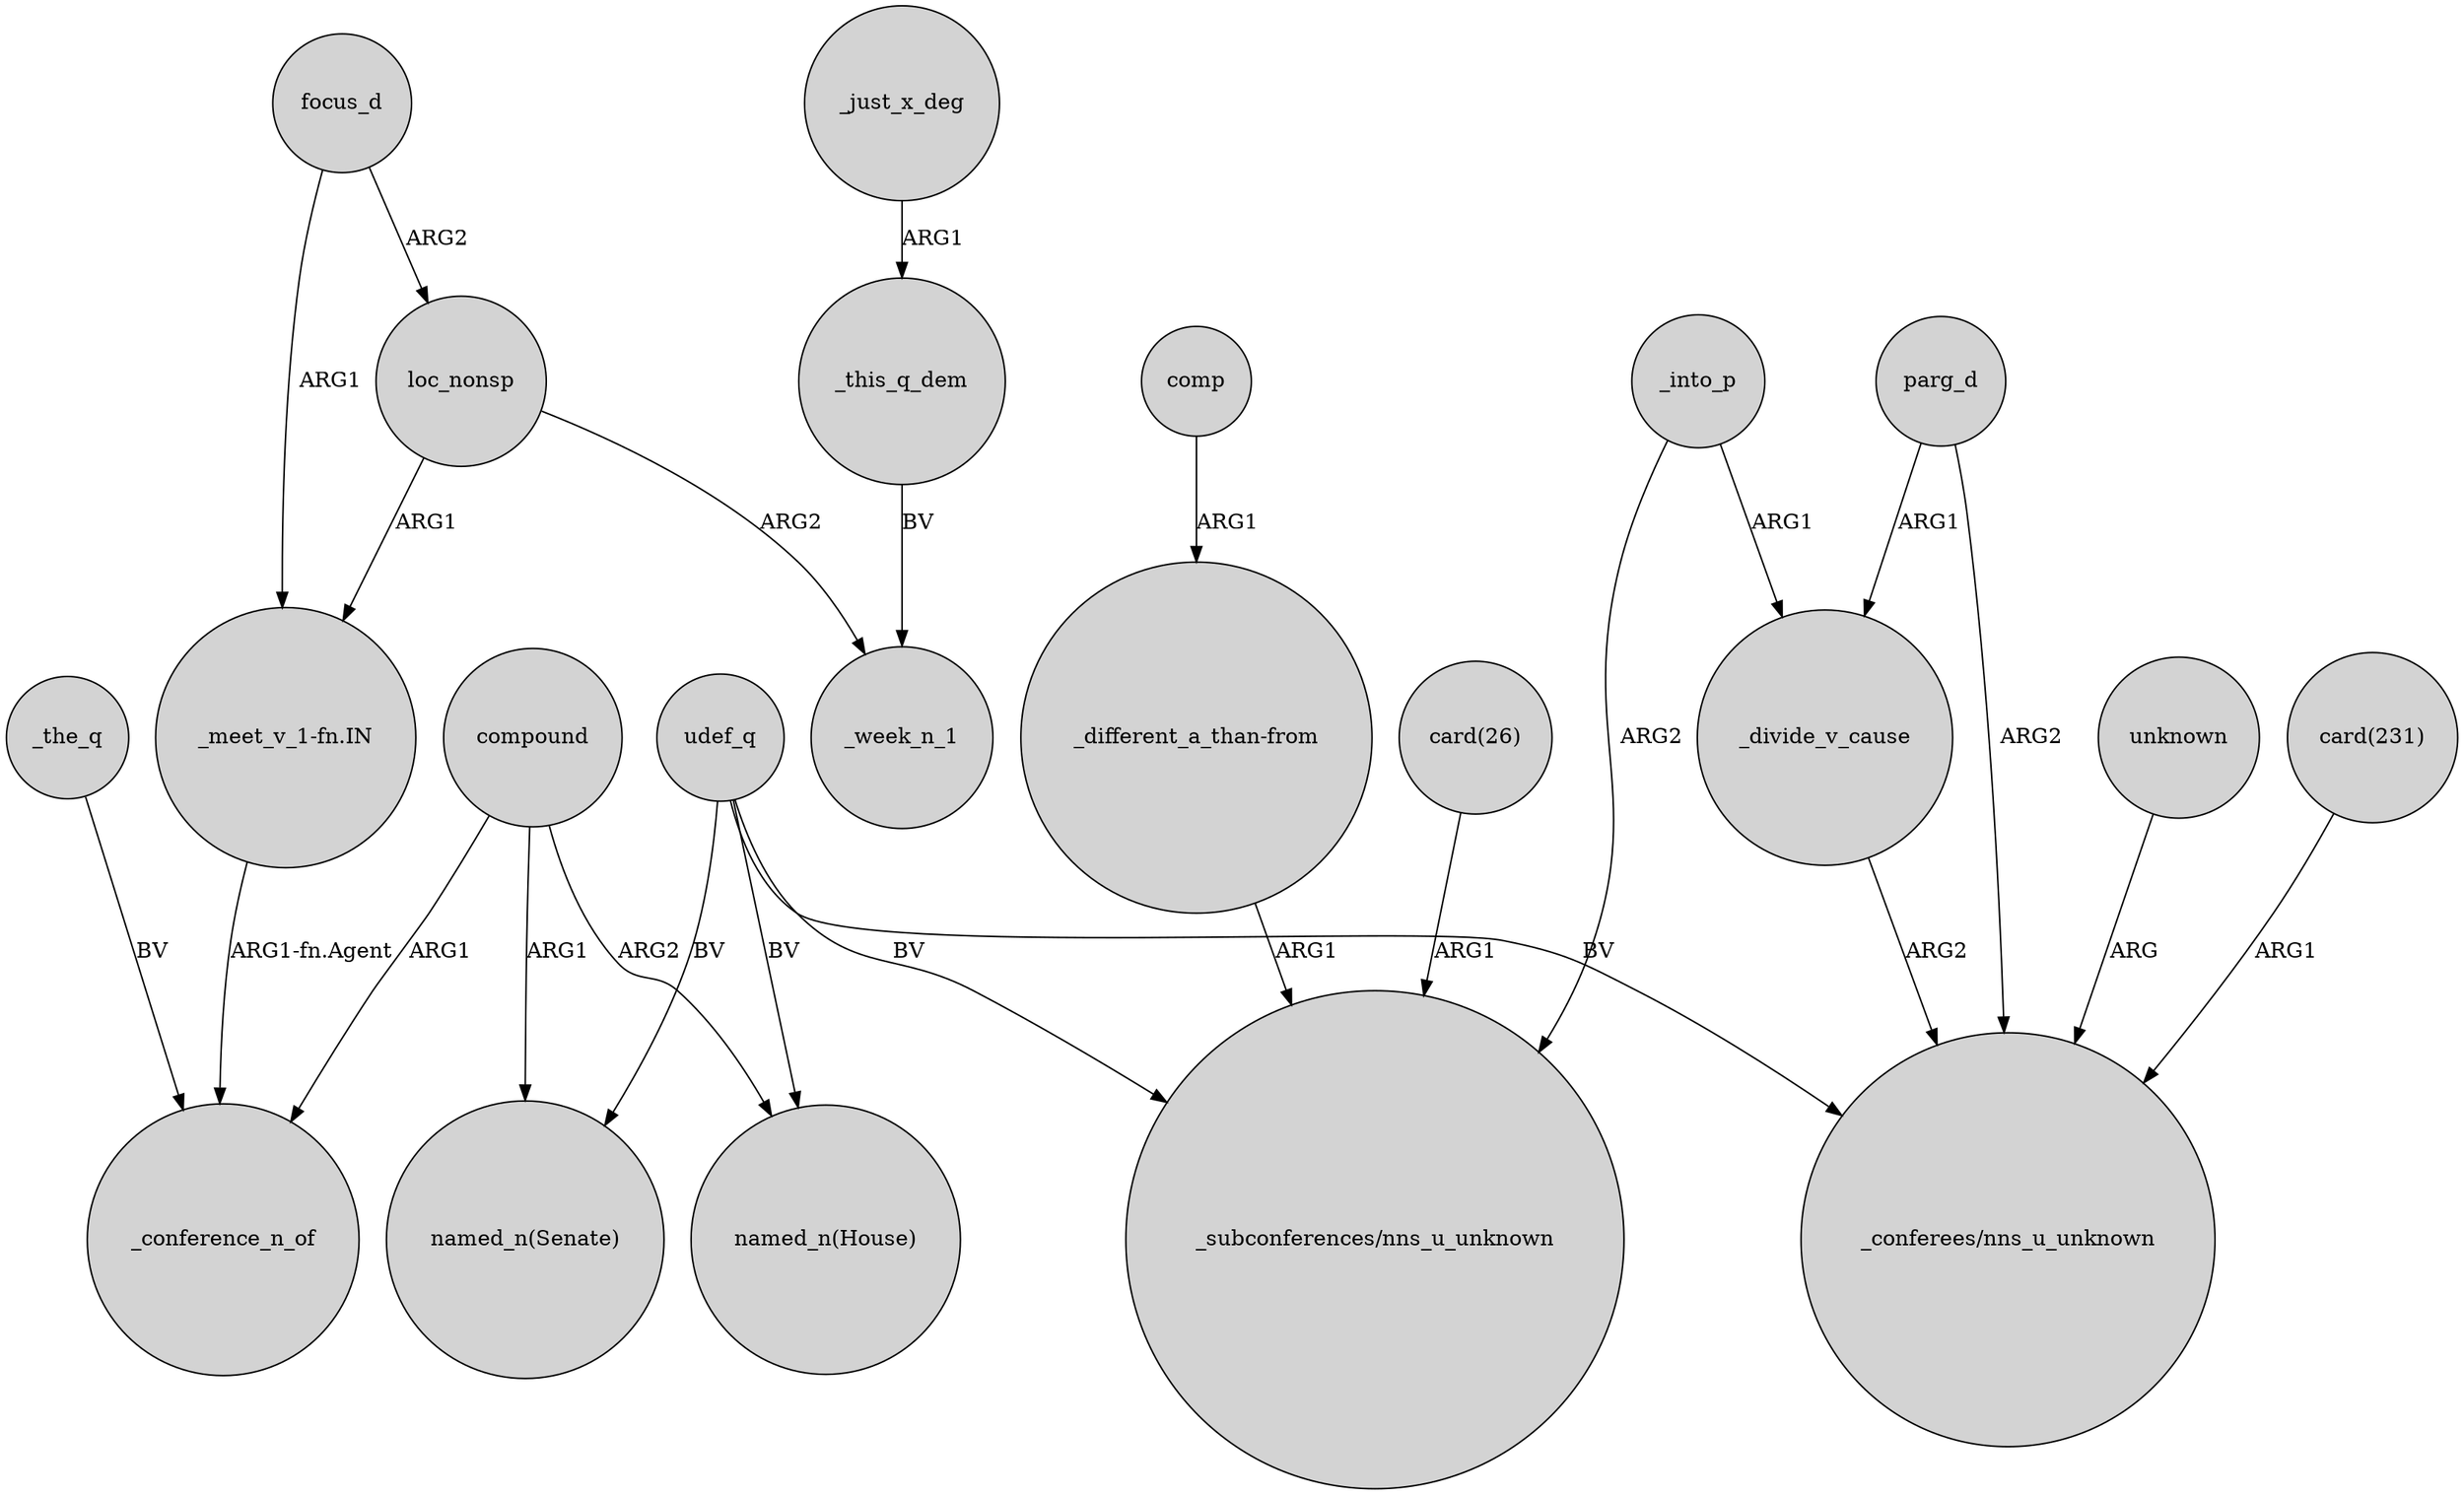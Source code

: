 digraph {
	node [shape=circle style=filled]
	udef_q -> "named_n(House)" [label=BV]
	"_different_a_than-from" -> "_subconferences/nns_u_unknown" [label=ARG1]
	focus_d -> loc_nonsp [label=ARG2]
	parg_d -> _divide_v_cause [label=ARG1]
	compound -> _conference_n_of [label=ARG1]
	"_meet_v_1-fn.IN" -> _conference_n_of [label="ARG1-fn.Agent"]
	_just_x_deg -> _this_q_dem [label=ARG1]
	"card(26)" -> "_subconferences/nns_u_unknown" [label=ARG1]
	udef_q -> "_conferees/nns_u_unknown" [label=BV]
	focus_d -> "_meet_v_1-fn.IN" [label=ARG1]
	_this_q_dem -> _week_n_1 [label=BV]
	loc_nonsp -> _week_n_1 [label=ARG2]
	comp -> "_different_a_than-from" [label=ARG1]
	_into_p -> _divide_v_cause [label=ARG1]
	compound -> "named_n(House)" [label=ARG2]
	unknown -> "_conferees/nns_u_unknown" [label=ARG]
	udef_q -> "named_n(Senate)" [label=BV]
	udef_q -> "_subconferences/nns_u_unknown" [label=BV]
	_the_q -> _conference_n_of [label=BV]
	compound -> "named_n(Senate)" [label=ARG1]
	"card(231)" -> "_conferees/nns_u_unknown" [label=ARG1]
	parg_d -> "_conferees/nns_u_unknown" [label=ARG2]
	loc_nonsp -> "_meet_v_1-fn.IN" [label=ARG1]
	_divide_v_cause -> "_conferees/nns_u_unknown" [label=ARG2]
	_into_p -> "_subconferences/nns_u_unknown" [label=ARG2]
}

